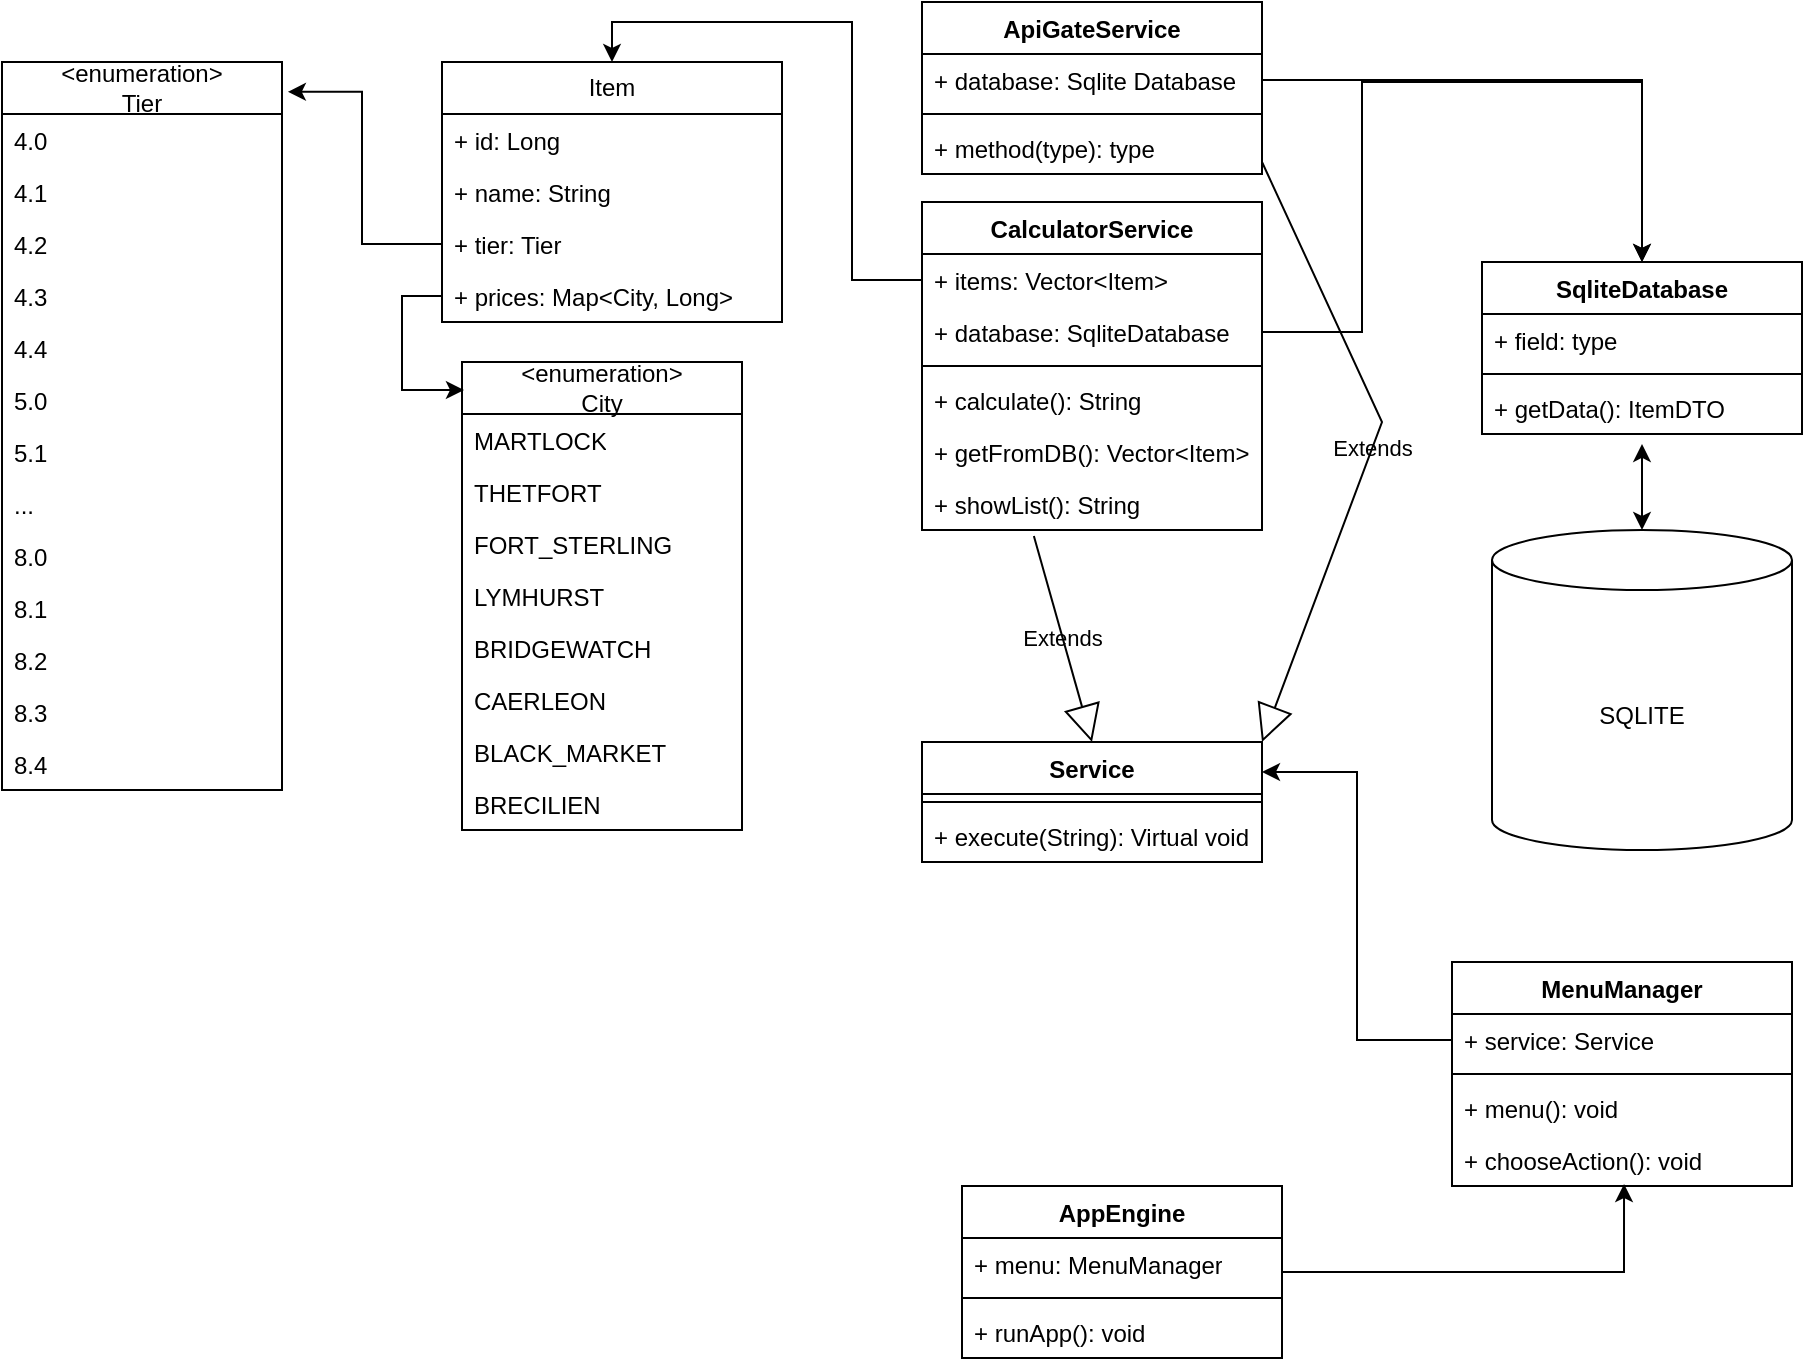 <mxfile version="24.4.13" type="device">
  <diagram name="Page-1" id="BjKwvsc-9vTsUTMnGBpp">
    <mxGraphModel dx="2074" dy="778" grid="1" gridSize="10" guides="1" tooltips="1" connect="1" arrows="1" fold="1" page="1" pageScale="1" pageWidth="1169" pageHeight="827" background="#FFFFFF" math="0" shadow="0">
      <root>
        <mxCell id="0" />
        <mxCell id="1" parent="0" />
        <mxCell id="lgCdV4ewR6mIuaPj7rgs-6" value="Item" style="swimlane;fontStyle=0;childLayout=stackLayout;horizontal=1;startSize=26;fillColor=none;horizontalStack=0;resizeParent=1;resizeParentMax=0;resizeLast=0;collapsible=1;marginBottom=0;whiteSpace=wrap;html=1;" parent="1" vertex="1">
          <mxGeometry x="230" y="130" width="170" height="130" as="geometry">
            <mxRectangle x="340" y="410" width="60" height="30" as="alternateBounds" />
          </mxGeometry>
        </mxCell>
        <mxCell id="lgCdV4ewR6mIuaPj7rgs-7" value="+ id: Long" style="text;strokeColor=none;fillColor=none;align=left;verticalAlign=top;spacingLeft=4;spacingRight=4;overflow=hidden;rotatable=0;points=[[0,0.5],[1,0.5]];portConstraint=eastwest;whiteSpace=wrap;html=1;" parent="lgCdV4ewR6mIuaPj7rgs-6" vertex="1">
          <mxGeometry y="26" width="170" height="26" as="geometry" />
        </mxCell>
        <mxCell id="lgCdV4ewR6mIuaPj7rgs-8" value="+ name: String" style="text;strokeColor=none;fillColor=none;align=left;verticalAlign=top;spacingLeft=4;spacingRight=4;overflow=hidden;rotatable=0;points=[[0,0.5],[1,0.5]];portConstraint=eastwest;whiteSpace=wrap;html=1;" parent="lgCdV4ewR6mIuaPj7rgs-6" vertex="1">
          <mxGeometry y="52" width="170" height="26" as="geometry" />
        </mxCell>
        <mxCell id="lgCdV4ewR6mIuaPj7rgs-9" value="+ tier: Tier" style="text;strokeColor=none;fillColor=none;align=left;verticalAlign=top;spacingLeft=4;spacingRight=4;overflow=hidden;rotatable=0;points=[[0,0.5],[1,0.5]];portConstraint=eastwest;whiteSpace=wrap;html=1;" parent="lgCdV4ewR6mIuaPj7rgs-6" vertex="1">
          <mxGeometry y="78" width="170" height="26" as="geometry" />
        </mxCell>
        <mxCell id="lgCdV4ewR6mIuaPj7rgs-12" value="+ prices: Map&amp;lt;City, Long&amp;gt;" style="text;strokeColor=none;fillColor=none;align=left;verticalAlign=top;spacingLeft=4;spacingRight=4;overflow=hidden;rotatable=0;points=[[0,0.5],[1,0.5]];portConstraint=eastwest;whiteSpace=wrap;html=1;" parent="lgCdV4ewR6mIuaPj7rgs-6" vertex="1">
          <mxGeometry y="104" width="170" height="26" as="geometry" />
        </mxCell>
        <mxCell id="lgCdV4ewR6mIuaPj7rgs-14" value="&amp;lt;enumeration&amp;gt;&lt;div&gt;City&lt;/div&gt;" style="swimlane;fontStyle=0;childLayout=stackLayout;horizontal=1;startSize=26;fillColor=none;horizontalStack=0;resizeParent=1;resizeParentMax=0;resizeLast=0;collapsible=1;marginBottom=0;whiteSpace=wrap;html=1;" parent="1" vertex="1">
          <mxGeometry x="240" y="280" width="140" height="234" as="geometry" />
        </mxCell>
        <mxCell id="lgCdV4ewR6mIuaPj7rgs-15" value="MARTLOCK" style="text;strokeColor=none;fillColor=none;align=left;verticalAlign=top;spacingLeft=4;spacingRight=4;overflow=hidden;rotatable=0;points=[[0,0.5],[1,0.5]];portConstraint=eastwest;whiteSpace=wrap;html=1;" parent="lgCdV4ewR6mIuaPj7rgs-14" vertex="1">
          <mxGeometry y="26" width="140" height="26" as="geometry" />
        </mxCell>
        <mxCell id="lgCdV4ewR6mIuaPj7rgs-16" value="THETFORT" style="text;strokeColor=none;fillColor=none;align=left;verticalAlign=top;spacingLeft=4;spacingRight=4;overflow=hidden;rotatable=0;points=[[0,0.5],[1,0.5]];portConstraint=eastwest;whiteSpace=wrap;html=1;" parent="lgCdV4ewR6mIuaPj7rgs-14" vertex="1">
          <mxGeometry y="52" width="140" height="26" as="geometry" />
        </mxCell>
        <mxCell id="lgCdV4ewR6mIuaPj7rgs-17" value="FORT_STERLING" style="text;strokeColor=none;fillColor=none;align=left;verticalAlign=top;spacingLeft=4;spacingRight=4;overflow=hidden;rotatable=0;points=[[0,0.5],[1,0.5]];portConstraint=eastwest;whiteSpace=wrap;html=1;" parent="lgCdV4ewR6mIuaPj7rgs-14" vertex="1">
          <mxGeometry y="78" width="140" height="26" as="geometry" />
        </mxCell>
        <mxCell id="lgCdV4ewR6mIuaPj7rgs-18" value="LYMHURST" style="text;strokeColor=none;fillColor=none;align=left;verticalAlign=top;spacingLeft=4;spacingRight=4;overflow=hidden;rotatable=0;points=[[0,0.5],[1,0.5]];portConstraint=eastwest;whiteSpace=wrap;html=1;" parent="lgCdV4ewR6mIuaPj7rgs-14" vertex="1">
          <mxGeometry y="104" width="140" height="26" as="geometry" />
        </mxCell>
        <mxCell id="lgCdV4ewR6mIuaPj7rgs-19" value="BRIDGEWATCH" style="text;strokeColor=none;fillColor=none;align=left;verticalAlign=top;spacingLeft=4;spacingRight=4;overflow=hidden;rotatable=0;points=[[0,0.5],[1,0.5]];portConstraint=eastwest;whiteSpace=wrap;html=1;" parent="lgCdV4ewR6mIuaPj7rgs-14" vertex="1">
          <mxGeometry y="130" width="140" height="26" as="geometry" />
        </mxCell>
        <mxCell id="lgCdV4ewR6mIuaPj7rgs-20" value="CAERLEON" style="text;strokeColor=none;fillColor=none;align=left;verticalAlign=top;spacingLeft=4;spacingRight=4;overflow=hidden;rotatable=0;points=[[0,0.5],[1,0.5]];portConstraint=eastwest;whiteSpace=wrap;html=1;" parent="lgCdV4ewR6mIuaPj7rgs-14" vertex="1">
          <mxGeometry y="156" width="140" height="26" as="geometry" />
        </mxCell>
        <mxCell id="lgCdV4ewR6mIuaPj7rgs-21" value="BLACK_MARKET" style="text;strokeColor=none;fillColor=none;align=left;verticalAlign=top;spacingLeft=4;spacingRight=4;overflow=hidden;rotatable=0;points=[[0,0.5],[1,0.5]];portConstraint=eastwest;whiteSpace=wrap;html=1;" parent="lgCdV4ewR6mIuaPj7rgs-14" vertex="1">
          <mxGeometry y="182" width="140" height="26" as="geometry" />
        </mxCell>
        <mxCell id="lgCdV4ewR6mIuaPj7rgs-22" value="BRECILIEN" style="text;strokeColor=none;fillColor=none;align=left;verticalAlign=top;spacingLeft=4;spacingRight=4;overflow=hidden;rotatable=0;points=[[0,0.5],[1,0.5]];portConstraint=eastwest;whiteSpace=wrap;html=1;" parent="lgCdV4ewR6mIuaPj7rgs-14" vertex="1">
          <mxGeometry y="208" width="140" height="26" as="geometry" />
        </mxCell>
        <mxCell id="lgCdV4ewR6mIuaPj7rgs-24" value="&amp;lt;enumeration&lt;span style=&quot;background-color: initial;&quot;&gt;&amp;gt;&lt;/span&gt;&lt;div&gt;&lt;span style=&quot;background-color: initial;&quot;&gt;Tier&lt;/span&gt;&lt;/div&gt;" style="swimlane;fontStyle=0;childLayout=stackLayout;horizontal=1;startSize=26;fillColor=none;horizontalStack=0;resizeParent=1;resizeParentMax=0;resizeLast=0;collapsible=1;marginBottom=0;whiteSpace=wrap;html=1;" parent="1" vertex="1">
          <mxGeometry x="10" y="130" width="140" height="364" as="geometry" />
        </mxCell>
        <mxCell id="lgCdV4ewR6mIuaPj7rgs-25" value="4.0" style="text;strokeColor=none;fillColor=none;align=left;verticalAlign=top;spacingLeft=4;spacingRight=4;overflow=hidden;rotatable=0;points=[[0,0.5],[1,0.5]];portConstraint=eastwest;whiteSpace=wrap;html=1;" parent="lgCdV4ewR6mIuaPj7rgs-24" vertex="1">
          <mxGeometry y="26" width="140" height="26" as="geometry" />
        </mxCell>
        <mxCell id="lgCdV4ewR6mIuaPj7rgs-26" value="4.1" style="text;strokeColor=none;fillColor=none;align=left;verticalAlign=top;spacingLeft=4;spacingRight=4;overflow=hidden;rotatable=0;points=[[0,0.5],[1,0.5]];portConstraint=eastwest;whiteSpace=wrap;html=1;" parent="lgCdV4ewR6mIuaPj7rgs-24" vertex="1">
          <mxGeometry y="52" width="140" height="26" as="geometry" />
        </mxCell>
        <mxCell id="lgCdV4ewR6mIuaPj7rgs-29" value="4.2" style="text;strokeColor=none;fillColor=none;align=left;verticalAlign=top;spacingLeft=4;spacingRight=4;overflow=hidden;rotatable=0;points=[[0,0.5],[1,0.5]];portConstraint=eastwest;whiteSpace=wrap;html=1;" parent="lgCdV4ewR6mIuaPj7rgs-24" vertex="1">
          <mxGeometry y="78" width="140" height="26" as="geometry" />
        </mxCell>
        <mxCell id="lgCdV4ewR6mIuaPj7rgs-30" value="4.3" style="text;strokeColor=none;fillColor=none;align=left;verticalAlign=top;spacingLeft=4;spacingRight=4;overflow=hidden;rotatable=0;points=[[0,0.5],[1,0.5]];portConstraint=eastwest;whiteSpace=wrap;html=1;" parent="lgCdV4ewR6mIuaPj7rgs-24" vertex="1">
          <mxGeometry y="104" width="140" height="26" as="geometry" />
        </mxCell>
        <mxCell id="lgCdV4ewR6mIuaPj7rgs-32" value="4.4" style="text;strokeColor=none;fillColor=none;align=left;verticalAlign=top;spacingLeft=4;spacingRight=4;overflow=hidden;rotatable=0;points=[[0,0.5],[1,0.5]];portConstraint=eastwest;whiteSpace=wrap;html=1;" parent="lgCdV4ewR6mIuaPj7rgs-24" vertex="1">
          <mxGeometry y="130" width="140" height="26" as="geometry" />
        </mxCell>
        <mxCell id="lgCdV4ewR6mIuaPj7rgs-43" value="5.0" style="text;strokeColor=none;fillColor=none;align=left;verticalAlign=top;spacingLeft=4;spacingRight=4;overflow=hidden;rotatable=0;points=[[0,0.5],[1,0.5]];portConstraint=eastwest;whiteSpace=wrap;html=1;" parent="lgCdV4ewR6mIuaPj7rgs-24" vertex="1">
          <mxGeometry y="156" width="140" height="26" as="geometry" />
        </mxCell>
        <mxCell id="lgCdV4ewR6mIuaPj7rgs-42" value="5.1" style="text;strokeColor=none;fillColor=none;align=left;verticalAlign=top;spacingLeft=4;spacingRight=4;overflow=hidden;rotatable=0;points=[[0,0.5],[1,0.5]];portConstraint=eastwest;whiteSpace=wrap;html=1;" parent="lgCdV4ewR6mIuaPj7rgs-24" vertex="1">
          <mxGeometry y="182" width="140" height="26" as="geometry" />
        </mxCell>
        <mxCell id="lgCdV4ewR6mIuaPj7rgs-38" value="..." style="text;strokeColor=none;fillColor=none;align=left;verticalAlign=top;spacingLeft=4;spacingRight=4;overflow=hidden;rotatable=0;points=[[0,0.5],[1,0.5]];portConstraint=eastwest;whiteSpace=wrap;html=1;" parent="lgCdV4ewR6mIuaPj7rgs-24" vertex="1">
          <mxGeometry y="208" width="140" height="26" as="geometry" />
        </mxCell>
        <mxCell id="lgCdV4ewR6mIuaPj7rgs-37" value="8.0" style="text;strokeColor=none;fillColor=none;align=left;verticalAlign=top;spacingLeft=4;spacingRight=4;overflow=hidden;rotatable=0;points=[[0,0.5],[1,0.5]];portConstraint=eastwest;whiteSpace=wrap;html=1;" parent="lgCdV4ewR6mIuaPj7rgs-24" vertex="1">
          <mxGeometry y="234" width="140" height="26" as="geometry" />
        </mxCell>
        <mxCell id="lgCdV4ewR6mIuaPj7rgs-36" value="8.1" style="text;strokeColor=none;fillColor=none;align=left;verticalAlign=top;spacingLeft=4;spacingRight=4;overflow=hidden;rotatable=0;points=[[0,0.5],[1,0.5]];portConstraint=eastwest;whiteSpace=wrap;html=1;" parent="lgCdV4ewR6mIuaPj7rgs-24" vertex="1">
          <mxGeometry y="260" width="140" height="26" as="geometry" />
        </mxCell>
        <mxCell id="lgCdV4ewR6mIuaPj7rgs-34" value="8.2" style="text;strokeColor=none;fillColor=none;align=left;verticalAlign=top;spacingLeft=4;spacingRight=4;overflow=hidden;rotatable=0;points=[[0,0.5],[1,0.5]];portConstraint=eastwest;whiteSpace=wrap;html=1;" parent="lgCdV4ewR6mIuaPj7rgs-24" vertex="1">
          <mxGeometry y="286" width="140" height="26" as="geometry" />
        </mxCell>
        <mxCell id="lgCdV4ewR6mIuaPj7rgs-35" value="8.3" style="text;strokeColor=none;fillColor=none;align=left;verticalAlign=top;spacingLeft=4;spacingRight=4;overflow=hidden;rotatable=0;points=[[0,0.5],[1,0.5]];portConstraint=eastwest;whiteSpace=wrap;html=1;" parent="lgCdV4ewR6mIuaPj7rgs-24" vertex="1">
          <mxGeometry y="312" width="140" height="26" as="geometry" />
        </mxCell>
        <mxCell id="lgCdV4ewR6mIuaPj7rgs-33" value="8.4" style="text;strokeColor=none;fillColor=none;align=left;verticalAlign=top;spacingLeft=4;spacingRight=4;overflow=hidden;rotatable=0;points=[[0,0.5],[1,0.5]];portConstraint=eastwest;whiteSpace=wrap;html=1;" parent="lgCdV4ewR6mIuaPj7rgs-24" vertex="1">
          <mxGeometry y="338" width="140" height="26" as="geometry" />
        </mxCell>
        <mxCell id="lgCdV4ewR6mIuaPj7rgs-44" style="edgeStyle=orthogonalEdgeStyle;rounded=0;orthogonalLoop=1;jettySize=auto;html=1;entryX=1.021;entryY=0.041;entryDx=0;entryDy=0;entryPerimeter=0;" parent="1" source="lgCdV4ewR6mIuaPj7rgs-9" target="lgCdV4ewR6mIuaPj7rgs-24" edge="1">
          <mxGeometry relative="1" as="geometry" />
        </mxCell>
        <mxCell id="lgCdV4ewR6mIuaPj7rgs-49" value="CalculatorService" style="swimlane;fontStyle=1;align=center;verticalAlign=top;childLayout=stackLayout;horizontal=1;startSize=26;horizontalStack=0;resizeParent=1;resizeParentMax=0;resizeLast=0;collapsible=1;marginBottom=0;whiteSpace=wrap;html=1;fillColor=none;" parent="1" vertex="1">
          <mxGeometry x="470" y="200" width="170" height="164" as="geometry" />
        </mxCell>
        <mxCell id="lgCdV4ewR6mIuaPj7rgs-50" value="+ items: Vector&amp;lt;Item&amp;gt;" style="text;strokeColor=none;fillColor=none;align=left;verticalAlign=top;spacingLeft=4;spacingRight=4;overflow=hidden;rotatable=0;points=[[0,0.5],[1,0.5]];portConstraint=eastwest;whiteSpace=wrap;html=1;" parent="lgCdV4ewR6mIuaPj7rgs-49" vertex="1">
          <mxGeometry y="26" width="170" height="26" as="geometry" />
        </mxCell>
        <mxCell id="lgCdV4ewR6mIuaPj7rgs-82" value="+ database: SqliteDatabase" style="text;strokeColor=none;fillColor=none;align=left;verticalAlign=top;spacingLeft=4;spacingRight=4;overflow=hidden;rotatable=0;points=[[0,0.5],[1,0.5]];portConstraint=eastwest;whiteSpace=wrap;html=1;" parent="lgCdV4ewR6mIuaPj7rgs-49" vertex="1">
          <mxGeometry y="52" width="170" height="26" as="geometry" />
        </mxCell>
        <mxCell id="lgCdV4ewR6mIuaPj7rgs-51" value="" style="line;strokeWidth=1;fillColor=none;align=left;verticalAlign=middle;spacingTop=-1;spacingLeft=3;spacingRight=3;rotatable=0;labelPosition=right;points=[];portConstraint=eastwest;strokeColor=inherit;" parent="lgCdV4ewR6mIuaPj7rgs-49" vertex="1">
          <mxGeometry y="78" width="170" height="8" as="geometry" />
        </mxCell>
        <mxCell id="lgCdV4ewR6mIuaPj7rgs-52" value="+ calculate(): String" style="text;strokeColor=none;fillColor=none;align=left;verticalAlign=top;spacingLeft=4;spacingRight=4;overflow=hidden;rotatable=0;points=[[0,0.5],[1,0.5]];portConstraint=eastwest;whiteSpace=wrap;html=1;" parent="lgCdV4ewR6mIuaPj7rgs-49" vertex="1">
          <mxGeometry y="86" width="170" height="26" as="geometry" />
        </mxCell>
        <mxCell id="lgCdV4ewR6mIuaPj7rgs-73" value="+ getFromDB(): Vector&amp;lt;Item&amp;gt;" style="text;strokeColor=none;fillColor=none;align=left;verticalAlign=top;spacingLeft=4;spacingRight=4;overflow=hidden;rotatable=0;points=[[0,0.5],[1,0.5]];portConstraint=eastwest;whiteSpace=wrap;html=1;" parent="lgCdV4ewR6mIuaPj7rgs-49" vertex="1">
          <mxGeometry y="112" width="170" height="26" as="geometry" />
        </mxCell>
        <mxCell id="lgCdV4ewR6mIuaPj7rgs-97" value="+ showList(): String" style="text;strokeColor=none;fillColor=none;align=left;verticalAlign=top;spacingLeft=4;spacingRight=4;overflow=hidden;rotatable=0;points=[[0,0.5],[1,0.5]];portConstraint=eastwest;whiteSpace=wrap;html=1;" parent="lgCdV4ewR6mIuaPj7rgs-49" vertex="1">
          <mxGeometry y="138" width="170" height="26" as="geometry" />
        </mxCell>
        <mxCell id="lgCdV4ewR6mIuaPj7rgs-53" style="edgeStyle=orthogonalEdgeStyle;rounded=0;orthogonalLoop=1;jettySize=auto;html=1;entryX=0.5;entryY=0;entryDx=0;entryDy=0;" parent="1" source="lgCdV4ewR6mIuaPj7rgs-50" target="lgCdV4ewR6mIuaPj7rgs-6" edge="1">
          <mxGeometry relative="1" as="geometry" />
        </mxCell>
        <mxCell id="lgCdV4ewR6mIuaPj7rgs-64" style="edgeStyle=orthogonalEdgeStyle;rounded=0;orthogonalLoop=1;jettySize=auto;html=1;exitX=0;exitY=0.5;exitDx=0;exitDy=0;entryX=0.007;entryY=0.06;entryDx=0;entryDy=0;entryPerimeter=0;" parent="1" source="lgCdV4ewR6mIuaPj7rgs-12" target="lgCdV4ewR6mIuaPj7rgs-14" edge="1">
          <mxGeometry relative="1" as="geometry" />
        </mxCell>
        <mxCell id="lgCdV4ewR6mIuaPj7rgs-78" value="SqliteDatabase" style="swimlane;fontStyle=1;align=center;verticalAlign=top;childLayout=stackLayout;horizontal=1;startSize=26;horizontalStack=0;resizeParent=1;resizeParentMax=0;resizeLast=0;collapsible=1;marginBottom=0;whiteSpace=wrap;html=1;fillColor=none;" parent="1" vertex="1">
          <mxGeometry x="750" y="230" width="160" height="86" as="geometry" />
        </mxCell>
        <mxCell id="lgCdV4ewR6mIuaPj7rgs-79" value="+ field: type" style="text;strokeColor=none;fillColor=none;align=left;verticalAlign=top;spacingLeft=4;spacingRight=4;overflow=hidden;rotatable=0;points=[[0,0.5],[1,0.5]];portConstraint=eastwest;whiteSpace=wrap;html=1;" parent="lgCdV4ewR6mIuaPj7rgs-78" vertex="1">
          <mxGeometry y="26" width="160" height="26" as="geometry" />
        </mxCell>
        <mxCell id="lgCdV4ewR6mIuaPj7rgs-80" value="" style="line;strokeWidth=1;fillColor=none;align=left;verticalAlign=middle;spacingTop=-1;spacingLeft=3;spacingRight=3;rotatable=0;labelPosition=right;points=[];portConstraint=eastwest;strokeColor=inherit;" parent="lgCdV4ewR6mIuaPj7rgs-78" vertex="1">
          <mxGeometry y="52" width="160" height="8" as="geometry" />
        </mxCell>
        <mxCell id="lgCdV4ewR6mIuaPj7rgs-81" value="+ getData(): ItemDTO" style="text;strokeColor=none;fillColor=none;align=left;verticalAlign=top;spacingLeft=4;spacingRight=4;overflow=hidden;rotatable=0;points=[[0,0.5],[1,0.5]];portConstraint=eastwest;whiteSpace=wrap;html=1;" parent="lgCdV4ewR6mIuaPj7rgs-78" vertex="1">
          <mxGeometry y="60" width="160" height="26" as="geometry" />
        </mxCell>
        <mxCell id="lgCdV4ewR6mIuaPj7rgs-85" style="edgeStyle=orthogonalEdgeStyle;rounded=0;orthogonalLoop=1;jettySize=auto;html=1;entryX=0.5;entryY=0;entryDx=0;entryDy=0;" parent="1" source="lgCdV4ewR6mIuaPj7rgs-82" target="lgCdV4ewR6mIuaPj7rgs-78" edge="1">
          <mxGeometry relative="1" as="geometry">
            <Array as="points">
              <mxPoint x="690" y="265" />
              <mxPoint x="690" y="140" />
              <mxPoint x="830" y="140" />
            </Array>
          </mxGeometry>
        </mxCell>
        <mxCell id="lgCdV4ewR6mIuaPj7rgs-90" value="MenuManager" style="swimlane;fontStyle=1;align=center;verticalAlign=top;childLayout=stackLayout;horizontal=1;startSize=26;horizontalStack=0;resizeParent=1;resizeParentMax=0;resizeLast=0;collapsible=1;marginBottom=0;whiteSpace=wrap;html=1;fillColor=none;" parent="1" vertex="1">
          <mxGeometry x="735" y="580" width="170" height="112" as="geometry" />
        </mxCell>
        <mxCell id="nrKlCu21mH19eLbcU8gB-13" value="+ service: Service" style="text;strokeColor=none;fillColor=none;align=left;verticalAlign=top;spacingLeft=4;spacingRight=4;overflow=hidden;rotatable=0;points=[[0,0.5],[1,0.5]];portConstraint=eastwest;whiteSpace=wrap;html=1;" vertex="1" parent="lgCdV4ewR6mIuaPj7rgs-90">
          <mxGeometry y="26" width="170" height="26" as="geometry" />
        </mxCell>
        <mxCell id="lgCdV4ewR6mIuaPj7rgs-92" value="" style="line;strokeWidth=1;fillColor=none;align=left;verticalAlign=middle;spacingTop=-1;spacingLeft=3;spacingRight=3;rotatable=0;labelPosition=right;points=[];portConstraint=eastwest;strokeColor=inherit;" parent="lgCdV4ewR6mIuaPj7rgs-90" vertex="1">
          <mxGeometry y="52" width="170" height="8" as="geometry" />
        </mxCell>
        <mxCell id="lgCdV4ewR6mIuaPj7rgs-98" value="+ menu(): void" style="text;strokeColor=none;fillColor=none;align=left;verticalAlign=top;spacingLeft=4;spacingRight=4;overflow=hidden;rotatable=0;points=[[0,0.5],[1,0.5]];portConstraint=eastwest;whiteSpace=wrap;html=1;" parent="lgCdV4ewR6mIuaPj7rgs-90" vertex="1">
          <mxGeometry y="60" width="170" height="26" as="geometry" />
        </mxCell>
        <mxCell id="lgCdV4ewR6mIuaPj7rgs-93" value="+ chooseAction(): void" style="text;strokeColor=none;fillColor=none;align=left;verticalAlign=top;spacingLeft=4;spacingRight=4;overflow=hidden;rotatable=0;points=[[0,0.5],[1,0.5]];portConstraint=eastwest;whiteSpace=wrap;html=1;" parent="lgCdV4ewR6mIuaPj7rgs-90" vertex="1">
          <mxGeometry y="86" width="170" height="26" as="geometry" />
        </mxCell>
        <mxCell id="nrKlCu21mH19eLbcU8gB-1" value="SQLITE" style="shape=cylinder3;whiteSpace=wrap;html=1;boundedLbl=1;backgroundOutline=1;size=15;fillColor=none;" vertex="1" parent="1">
          <mxGeometry x="755" y="364" width="150" height="160" as="geometry" />
        </mxCell>
        <mxCell id="nrKlCu21mH19eLbcU8gB-3" value="" style="endArrow=classic;startArrow=classic;html=1;rounded=0;entryX=0.5;entryY=1.192;entryDx=0;entryDy=0;entryPerimeter=0;exitX=0.5;exitY=0;exitDx=0;exitDy=0;exitPerimeter=0;" edge="1" parent="1" source="nrKlCu21mH19eLbcU8gB-1" target="lgCdV4ewR6mIuaPj7rgs-81">
          <mxGeometry width="50" height="50" relative="1" as="geometry">
            <mxPoint x="690" y="520" as="sourcePoint" />
            <mxPoint x="740" y="470" as="targetPoint" />
            <Array as="points" />
          </mxGeometry>
        </mxCell>
        <mxCell id="nrKlCu21mH19eLbcU8gB-8" value="ApiGateService" style="swimlane;fontStyle=1;align=center;verticalAlign=top;childLayout=stackLayout;horizontal=1;startSize=26;horizontalStack=0;resizeParent=1;resizeParentMax=0;resizeLast=0;collapsible=1;marginBottom=0;whiteSpace=wrap;html=1;fillColor=none;" vertex="1" parent="1">
          <mxGeometry x="470" y="100" width="170" height="86" as="geometry" />
        </mxCell>
        <mxCell id="nrKlCu21mH19eLbcU8gB-9" value="+ database: Sqlite Database" style="text;strokeColor=none;fillColor=none;align=left;verticalAlign=top;spacingLeft=4;spacingRight=4;overflow=hidden;rotatable=0;points=[[0,0.5],[1,0.5]];portConstraint=eastwest;whiteSpace=wrap;html=1;" vertex="1" parent="nrKlCu21mH19eLbcU8gB-8">
          <mxGeometry y="26" width="170" height="26" as="geometry" />
        </mxCell>
        <mxCell id="nrKlCu21mH19eLbcU8gB-10" value="" style="line;strokeWidth=1;fillColor=none;align=left;verticalAlign=middle;spacingTop=-1;spacingLeft=3;spacingRight=3;rotatable=0;labelPosition=right;points=[];portConstraint=eastwest;strokeColor=inherit;" vertex="1" parent="nrKlCu21mH19eLbcU8gB-8">
          <mxGeometry y="52" width="170" height="8" as="geometry" />
        </mxCell>
        <mxCell id="nrKlCu21mH19eLbcU8gB-11" value="+ method(type): type" style="text;strokeColor=none;fillColor=none;align=left;verticalAlign=top;spacingLeft=4;spacingRight=4;overflow=hidden;rotatable=0;points=[[0,0.5],[1,0.5]];portConstraint=eastwest;whiteSpace=wrap;html=1;" vertex="1" parent="nrKlCu21mH19eLbcU8gB-8">
          <mxGeometry y="60" width="170" height="26" as="geometry" />
        </mxCell>
        <mxCell id="nrKlCu21mH19eLbcU8gB-12" style="edgeStyle=orthogonalEdgeStyle;rounded=0;orthogonalLoop=1;jettySize=auto;html=1;entryX=0.5;entryY=0;entryDx=0;entryDy=0;" edge="1" parent="1" source="nrKlCu21mH19eLbcU8gB-9" target="lgCdV4ewR6mIuaPj7rgs-78">
          <mxGeometry relative="1" as="geometry" />
        </mxCell>
        <mxCell id="nrKlCu21mH19eLbcU8gB-18" value="Service" style="swimlane;fontStyle=1;align=center;verticalAlign=top;childLayout=stackLayout;horizontal=1;startSize=26;horizontalStack=0;resizeParent=1;resizeParentMax=0;resizeLast=0;collapsible=1;marginBottom=0;whiteSpace=wrap;html=1;fillColor=none;" vertex="1" parent="1">
          <mxGeometry x="470" y="470" width="170" height="60" as="geometry" />
        </mxCell>
        <mxCell id="nrKlCu21mH19eLbcU8gB-20" value="" style="line;strokeWidth=1;fillColor=none;align=left;verticalAlign=middle;spacingTop=-1;spacingLeft=3;spacingRight=3;rotatable=0;labelPosition=right;points=[];portConstraint=eastwest;strokeColor=inherit;" vertex="1" parent="nrKlCu21mH19eLbcU8gB-18">
          <mxGeometry y="26" width="170" height="8" as="geometry" />
        </mxCell>
        <mxCell id="nrKlCu21mH19eLbcU8gB-21" value="+ execute(String): Virtual void" style="text;strokeColor=none;fillColor=none;align=left;verticalAlign=top;spacingLeft=4;spacingRight=4;overflow=hidden;rotatable=0;points=[[0,0.5],[1,0.5]];portConstraint=eastwest;whiteSpace=wrap;html=1;" vertex="1" parent="nrKlCu21mH19eLbcU8gB-18">
          <mxGeometry y="34" width="170" height="26" as="geometry" />
        </mxCell>
        <mxCell id="nrKlCu21mH19eLbcU8gB-22" value="Extends" style="endArrow=block;endSize=16;endFill=0;html=1;rounded=0;exitX=0.329;exitY=1.115;exitDx=0;exitDy=0;exitPerimeter=0;entryX=0.5;entryY=0;entryDx=0;entryDy=0;labelBackgroundColor=none;" edge="1" parent="1" source="lgCdV4ewR6mIuaPj7rgs-97" target="nrKlCu21mH19eLbcU8gB-18">
          <mxGeometry width="160" relative="1" as="geometry">
            <mxPoint x="540" y="460" as="sourcePoint" />
            <mxPoint x="700" y="460" as="targetPoint" />
          </mxGeometry>
        </mxCell>
        <mxCell id="nrKlCu21mH19eLbcU8gB-24" value="Extends" style="endArrow=block;endSize=16;endFill=0;html=1;rounded=0;entryX=1;entryY=0;entryDx=0;entryDy=0;labelBackgroundColor=none;" edge="1" parent="1" target="nrKlCu21mH19eLbcU8gB-18">
          <mxGeometry x="-0.0" width="160" relative="1" as="geometry">
            <mxPoint x="640" y="180" as="sourcePoint" />
            <mxPoint x="700" y="460" as="targetPoint" />
            <Array as="points">
              <mxPoint x="700" y="310" />
            </Array>
            <mxPoint as="offset" />
          </mxGeometry>
        </mxCell>
        <mxCell id="nrKlCu21mH19eLbcU8gB-25" style="edgeStyle=orthogonalEdgeStyle;rounded=0;orthogonalLoop=1;jettySize=auto;html=1;entryX=1;entryY=0.25;entryDx=0;entryDy=0;" edge="1" parent="1" source="nrKlCu21mH19eLbcU8gB-13" target="nrKlCu21mH19eLbcU8gB-18">
          <mxGeometry relative="1" as="geometry">
            <mxPoint x="560" y="540" as="targetPoint" />
          </mxGeometry>
        </mxCell>
        <mxCell id="nrKlCu21mH19eLbcU8gB-31" style="edgeStyle=orthogonalEdgeStyle;rounded=0;orthogonalLoop=1;jettySize=auto;html=1;entryX=0.506;entryY=0.962;entryDx=0;entryDy=0;entryPerimeter=0;" edge="1" parent="1" source="nrKlCu21mH19eLbcU8gB-26" target="lgCdV4ewR6mIuaPj7rgs-93">
          <mxGeometry relative="1" as="geometry">
            <mxPoint x="820" y="735" as="targetPoint" />
          </mxGeometry>
        </mxCell>
        <mxCell id="nrKlCu21mH19eLbcU8gB-26" value="AppEngine" style="swimlane;fontStyle=1;align=center;verticalAlign=top;childLayout=stackLayout;horizontal=1;startSize=26;horizontalStack=0;resizeParent=1;resizeParentMax=0;resizeLast=0;collapsible=1;marginBottom=0;whiteSpace=wrap;html=1;fillColor=none;" vertex="1" parent="1">
          <mxGeometry x="490" y="692" width="160" height="86" as="geometry" />
        </mxCell>
        <mxCell id="nrKlCu21mH19eLbcU8gB-27" value="+ menu: MenuManager" style="text;strokeColor=none;fillColor=none;align=left;verticalAlign=top;spacingLeft=4;spacingRight=4;overflow=hidden;rotatable=0;points=[[0,0.5],[1,0.5]];portConstraint=eastwest;whiteSpace=wrap;html=1;" vertex="1" parent="nrKlCu21mH19eLbcU8gB-26">
          <mxGeometry y="26" width="160" height="26" as="geometry" />
        </mxCell>
        <mxCell id="nrKlCu21mH19eLbcU8gB-28" value="" style="line;strokeWidth=1;fillColor=none;align=left;verticalAlign=middle;spacingTop=-1;spacingLeft=3;spacingRight=3;rotatable=0;labelPosition=right;points=[];portConstraint=eastwest;strokeColor=inherit;" vertex="1" parent="nrKlCu21mH19eLbcU8gB-26">
          <mxGeometry y="52" width="160" height="8" as="geometry" />
        </mxCell>
        <mxCell id="nrKlCu21mH19eLbcU8gB-29" value="+ runApp(): void" style="text;strokeColor=none;fillColor=none;align=left;verticalAlign=top;spacingLeft=4;spacingRight=4;overflow=hidden;rotatable=0;points=[[0,0.5],[1,0.5]];portConstraint=eastwest;whiteSpace=wrap;html=1;" vertex="1" parent="nrKlCu21mH19eLbcU8gB-26">
          <mxGeometry y="60" width="160" height="26" as="geometry" />
        </mxCell>
      </root>
    </mxGraphModel>
  </diagram>
</mxfile>
